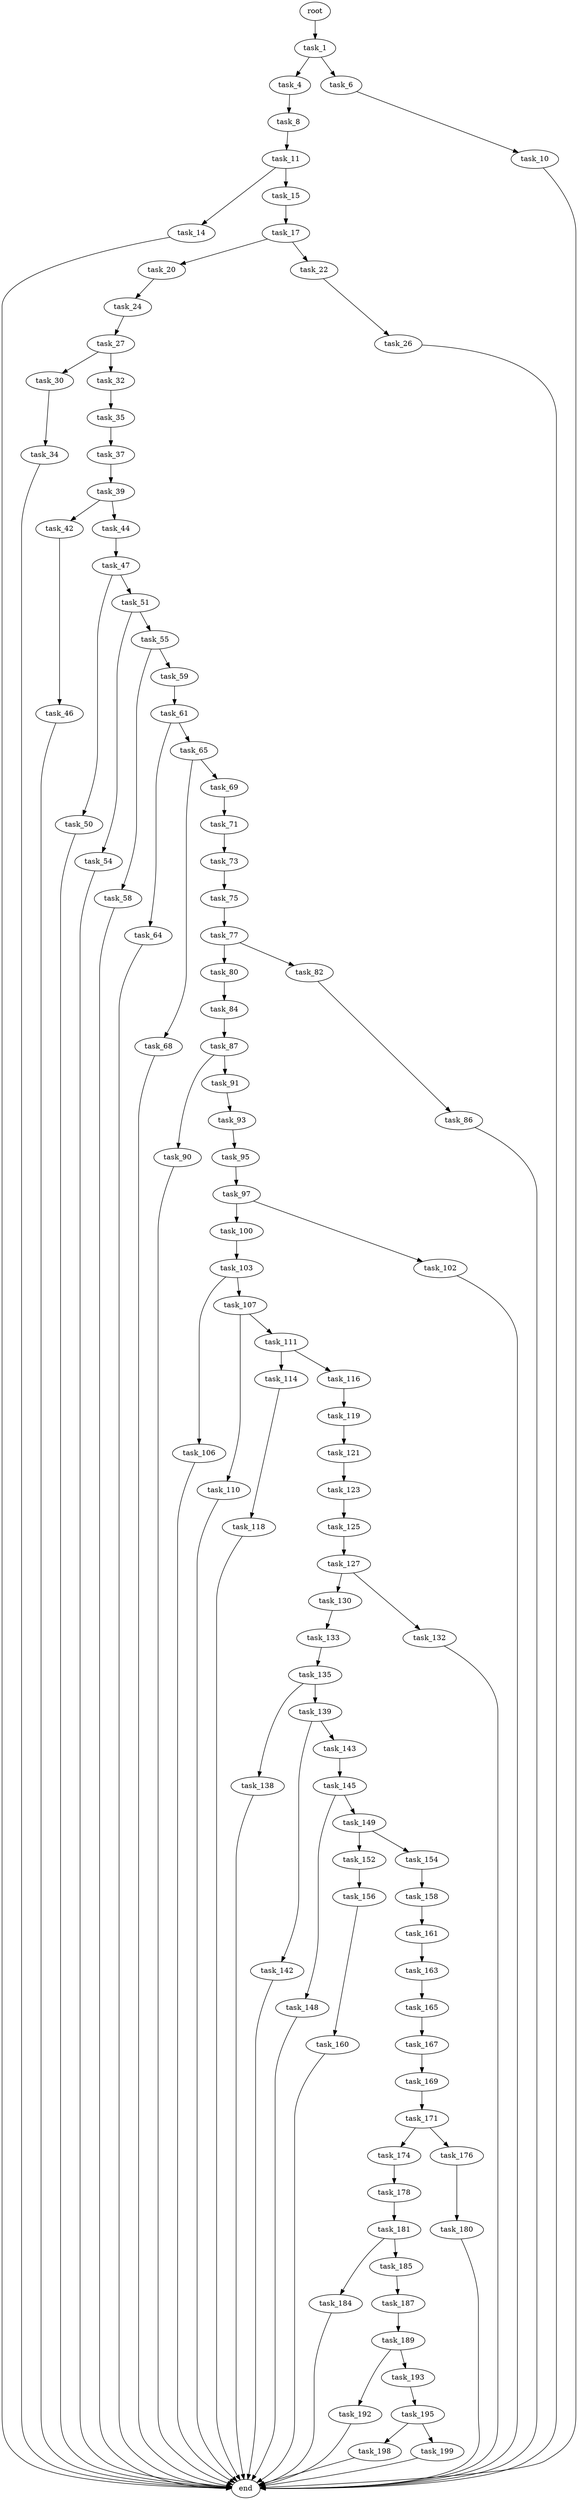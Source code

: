 digraph G {
  root [size="0.000000"];
  task_1 [size="977156607.000000"];
  task_4 [size="3326027913.000000"];
  task_6 [size="17089052645.000000"];
  task_8 [size="952075875113.000000"];
  task_10 [size="134217728000.000000"];
  task_11 [size="549755813888.000000"];
  task_14 [size="304591311159.000000"];
  task_15 [size="1073741824000.000000"];
  task_17 [size="1073741824000.000000"];
  task_20 [size="1784155307.000000"];
  task_22 [size="28991029248.000000"];
  task_24 [size="15144736971.000000"];
  task_26 [size="231928233984.000000"];
  task_27 [size="21898818706.000000"];
  task_30 [size="1016746316216.000000"];
  task_32 [size="563235352719.000000"];
  task_34 [size="68719476736.000000"];
  task_35 [size="549755813888.000000"];
  task_37 [size="800526795050.000000"];
  task_39 [size="231928233984.000000"];
  task_42 [size="549755813888.000000"];
  task_44 [size="549755813888.000000"];
  task_46 [size="441001907696.000000"];
  task_47 [size="231928233984.000000"];
  task_50 [size="38116410956.000000"];
  task_51 [size="109957467775.000000"];
  task_54 [size="3454606691.000000"];
  task_55 [size="204512037649.000000"];
  task_58 [size="29387700506.000000"];
  task_59 [size="100396883242.000000"];
  task_61 [size="231928233984.000000"];
  task_64 [size="11784170892.000000"];
  task_65 [size="28991029248.000000"];
  task_68 [size="782757789696.000000"];
  task_69 [size="134217728000.000000"];
  task_71 [size="231928233984.000000"];
  task_73 [size="68719476736.000000"];
  task_75 [size="115936706116.000000"];
  task_77 [size="24983477785.000000"];
  task_80 [size="231928233984.000000"];
  task_82 [size="16781014567.000000"];
  task_84 [size="23432490632.000000"];
  task_86 [size="782757789696.000000"];
  task_87 [size="38728215560.000000"];
  task_90 [size="8589934592.000000"];
  task_91 [size="93178377599.000000"];
  task_93 [size="1121451790124.000000"];
  task_95 [size="311691525221.000000"];
  task_97 [size="10466765638.000000"];
  task_100 [size="22864386136.000000"];
  task_102 [size="948643641815.000000"];
  task_103 [size="5597974042.000000"];
  task_106 [size="265807421350.000000"];
  task_107 [size="782757789696.000000"];
  task_110 [size="63503721695.000000"];
  task_111 [size="50039771246.000000"];
  task_114 [size="782757789696.000000"];
  task_116 [size="3687537065.000000"];
  task_118 [size="4343893438.000000"];
  task_119 [size="72613535174.000000"];
  task_121 [size="12077823211.000000"];
  task_123 [size="1117654672324.000000"];
  task_125 [size="68719476736.000000"];
  task_127 [size="7756266194.000000"];
  task_130 [size="6640568369.000000"];
  task_132 [size="782757789696.000000"];
  task_133 [size="22625215545.000000"];
  task_135 [size="19785875557.000000"];
  task_138 [size="1619362943.000000"];
  task_139 [size="8589934592.000000"];
  task_142 [size="32560954869.000000"];
  task_143 [size="49827528474.000000"];
  task_145 [size="32328111944.000000"];
  task_148 [size="16207221752.000000"];
  task_149 [size="997942895277.000000"];
  task_152 [size="231928233984.000000"];
  task_154 [size="68719476736.000000"];
  task_156 [size="231928233984.000000"];
  task_158 [size="782757789696.000000"];
  task_160 [size="34374746156.000000"];
  task_161 [size="154757822541.000000"];
  task_163 [size="68719476736.000000"];
  task_165 [size="549755813888.000000"];
  task_167 [size="891794825.000000"];
  task_169 [size="36928069582.000000"];
  task_171 [size="14068195067.000000"];
  task_174 [size="7562126389.000000"];
  task_176 [size="146685737862.000000"];
  task_178 [size="35765460177.000000"];
  task_180 [size="549755813888.000000"];
  task_181 [size="368293445632.000000"];
  task_184 [size="29995138950.000000"];
  task_185 [size="1414658907737.000000"];
  task_187 [size="28991029248.000000"];
  task_189 [size="3710323853.000000"];
  task_192 [size="368293445632.000000"];
  task_193 [size="968499190.000000"];
  task_195 [size="256761936789.000000"];
  task_198 [size="41475608626.000000"];
  task_199 [size="1073741824000.000000"];
  end [size="0.000000"];

  root -> task_1 [size="1.000000"];
  task_1 -> task_4 [size="33554432.000000"];
  task_1 -> task_6 [size="33554432.000000"];
  task_4 -> task_8 [size="134217728.000000"];
  task_6 -> task_10 [size="301989888.000000"];
  task_8 -> task_11 [size="838860800.000000"];
  task_10 -> end [size="1.000000"];
  task_11 -> task_14 [size="536870912.000000"];
  task_11 -> task_15 [size="536870912.000000"];
  task_14 -> end [size="1.000000"];
  task_15 -> task_17 [size="838860800.000000"];
  task_17 -> task_20 [size="838860800.000000"];
  task_17 -> task_22 [size="838860800.000000"];
  task_20 -> task_24 [size="33554432.000000"];
  task_22 -> task_26 [size="75497472.000000"];
  task_24 -> task_27 [size="301989888.000000"];
  task_26 -> end [size="1.000000"];
  task_27 -> task_30 [size="411041792.000000"];
  task_27 -> task_32 [size="411041792.000000"];
  task_30 -> task_34 [size="679477248.000000"];
  task_32 -> task_35 [size="411041792.000000"];
  task_34 -> end [size="1.000000"];
  task_35 -> task_37 [size="536870912.000000"];
  task_37 -> task_39 [size="536870912.000000"];
  task_39 -> task_42 [size="301989888.000000"];
  task_39 -> task_44 [size="301989888.000000"];
  task_42 -> task_46 [size="536870912.000000"];
  task_44 -> task_47 [size="536870912.000000"];
  task_46 -> end [size="1.000000"];
  task_47 -> task_50 [size="301989888.000000"];
  task_47 -> task_51 [size="301989888.000000"];
  task_50 -> end [size="1.000000"];
  task_51 -> task_54 [size="134217728.000000"];
  task_51 -> task_55 [size="134217728.000000"];
  task_54 -> end [size="1.000000"];
  task_55 -> task_58 [size="134217728.000000"];
  task_55 -> task_59 [size="134217728.000000"];
  task_58 -> end [size="1.000000"];
  task_59 -> task_61 [size="75497472.000000"];
  task_61 -> task_64 [size="301989888.000000"];
  task_61 -> task_65 [size="301989888.000000"];
  task_64 -> end [size="1.000000"];
  task_65 -> task_68 [size="75497472.000000"];
  task_65 -> task_69 [size="75497472.000000"];
  task_68 -> end [size="1.000000"];
  task_69 -> task_71 [size="209715200.000000"];
  task_71 -> task_73 [size="301989888.000000"];
  task_73 -> task_75 [size="134217728.000000"];
  task_75 -> task_77 [size="301989888.000000"];
  task_77 -> task_80 [size="838860800.000000"];
  task_77 -> task_82 [size="838860800.000000"];
  task_80 -> task_84 [size="301989888.000000"];
  task_82 -> task_86 [size="679477248.000000"];
  task_84 -> task_87 [size="679477248.000000"];
  task_86 -> end [size="1.000000"];
  task_87 -> task_90 [size="33554432.000000"];
  task_87 -> task_91 [size="33554432.000000"];
  task_90 -> end [size="1.000000"];
  task_91 -> task_93 [size="75497472.000000"];
  task_93 -> task_95 [size="838860800.000000"];
  task_95 -> task_97 [size="838860800.000000"];
  task_97 -> task_100 [size="679477248.000000"];
  task_97 -> task_102 [size="679477248.000000"];
  task_100 -> task_103 [size="411041792.000000"];
  task_102 -> end [size="1.000000"];
  task_103 -> task_106 [size="679477248.000000"];
  task_103 -> task_107 [size="679477248.000000"];
  task_106 -> end [size="1.000000"];
  task_107 -> task_110 [size="679477248.000000"];
  task_107 -> task_111 [size="679477248.000000"];
  task_110 -> end [size="1.000000"];
  task_111 -> task_114 [size="838860800.000000"];
  task_111 -> task_116 [size="838860800.000000"];
  task_114 -> task_118 [size="679477248.000000"];
  task_116 -> task_119 [size="75497472.000000"];
  task_118 -> end [size="1.000000"];
  task_119 -> task_121 [size="209715200.000000"];
  task_121 -> task_123 [size="33554432.000000"];
  task_123 -> task_125 [size="679477248.000000"];
  task_125 -> task_127 [size="134217728.000000"];
  task_127 -> task_130 [size="134217728.000000"];
  task_127 -> task_132 [size="134217728.000000"];
  task_130 -> task_133 [size="134217728.000000"];
  task_132 -> end [size="1.000000"];
  task_133 -> task_135 [size="536870912.000000"];
  task_135 -> task_138 [size="33554432.000000"];
  task_135 -> task_139 [size="33554432.000000"];
  task_138 -> end [size="1.000000"];
  task_139 -> task_142 [size="33554432.000000"];
  task_139 -> task_143 [size="33554432.000000"];
  task_142 -> end [size="1.000000"];
  task_143 -> task_145 [size="838860800.000000"];
  task_145 -> task_148 [size="679477248.000000"];
  task_145 -> task_149 [size="679477248.000000"];
  task_148 -> end [size="1.000000"];
  task_149 -> task_152 [size="679477248.000000"];
  task_149 -> task_154 [size="679477248.000000"];
  task_152 -> task_156 [size="301989888.000000"];
  task_154 -> task_158 [size="134217728.000000"];
  task_156 -> task_160 [size="301989888.000000"];
  task_158 -> task_161 [size="679477248.000000"];
  task_160 -> end [size="1.000000"];
  task_161 -> task_163 [size="209715200.000000"];
  task_163 -> task_165 [size="134217728.000000"];
  task_165 -> task_167 [size="536870912.000000"];
  task_167 -> task_169 [size="33554432.000000"];
  task_169 -> task_171 [size="679477248.000000"];
  task_171 -> task_174 [size="301989888.000000"];
  task_171 -> task_176 [size="301989888.000000"];
  task_174 -> task_178 [size="301989888.000000"];
  task_176 -> task_180 [size="134217728.000000"];
  task_178 -> task_181 [size="33554432.000000"];
  task_180 -> end [size="1.000000"];
  task_181 -> task_184 [size="411041792.000000"];
  task_181 -> task_185 [size="411041792.000000"];
  task_184 -> end [size="1.000000"];
  task_185 -> task_187 [size="838860800.000000"];
  task_187 -> task_189 [size="75497472.000000"];
  task_189 -> task_192 [size="134217728.000000"];
  task_189 -> task_193 [size="134217728.000000"];
  task_192 -> end [size="1.000000"];
  task_193 -> task_195 [size="75497472.000000"];
  task_195 -> task_198 [size="411041792.000000"];
  task_195 -> task_199 [size="411041792.000000"];
  task_198 -> end [size="1.000000"];
  task_199 -> end [size="1.000000"];
}
